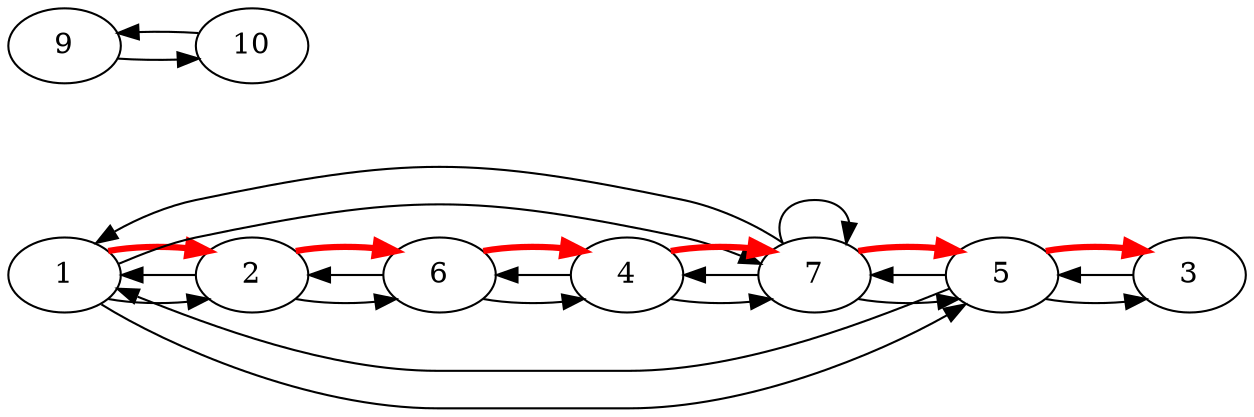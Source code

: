 digraph { 
	rankdir=LR; 
	1 -> 2;
	1 -> 5;
	1 -> 7;
	2 -> 1;
	2 -> 6;
	3 -> 5;
	4 -> 6;
	4 -> 7;
	5 -> 1;
	5 -> 3;
	5 -> 7;
	6 -> 2;
	6 -> 4;
	7 -> 1;
	7 -> 4;
	7 -> 5;
	7 -> 7;
	9 -> 10;
	10 -> 9;
	1 -> 2[color=red,penwidth=3.0];	2 -> 6[color=red,penwidth=3.0];	6 -> 4[color=red,penwidth=3.0];	4 -> 7[color=red,penwidth=3.0];	7 -> 5[color=red,penwidth=3.0];	5 -> 3[color=red,penwidth=3.0];}
